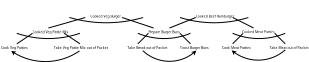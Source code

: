 <?xml version="1.0" encoding="UTF-8"?>
<dia:diagram xmlns:dia="http://www.lysator.liu.se/~alla/dia/">
  <dia:layer name="Background" visible="true" active="true">
    <dia:object type="Standard - Text" version="1" id="O0">
      <dia:attribute name="obj_pos">
        <dia:point val="4.35,6.55"/>
      </dia:attribute>
      <dia:attribute name="obj_bb">
        <dia:rectangle val="4.35,5.91;4.35,6.683"/>
      </dia:attribute>
      <dia:attribute name="text">
        <dia:composite type="text">
          <dia:attribute name="string">
            <dia:string>##</dia:string>
          </dia:attribute>
          <dia:attribute name="font">
            <dia:font family="sans" style="0" name="Helvetica"/>
          </dia:attribute>
          <dia:attribute name="height">
            <dia:real val="0.8"/>
          </dia:attribute>
          <dia:attribute name="pos">
            <dia:point val="4.35,6.55"/>
          </dia:attribute>
          <dia:attribute name="color">
            <dia:color val="#000000"/>
          </dia:attribute>
          <dia:attribute name="alignment">
            <dia:enum val="0"/>
          </dia:attribute>
        </dia:composite>
      </dia:attribute>
      <dia:attribute name="valign">
        <dia:enum val="3"/>
      </dia:attribute>
    </dia:object>
    <dia:object type="Standard - Text" version="1" id="O1">
      <dia:attribute name="obj_pos">
        <dia:point val="-17,9"/>
      </dia:attribute>
      <dia:attribute name="obj_bb">
        <dia:rectangle val="-17,8.36;-10.08,9.133"/>
      </dia:attribute>
      <dia:attribute name="text">
        <dia:composite type="text">
          <dia:attribute name="string">
            <dia:string>#Cooked Beef Hamburger#</dia:string>
          </dia:attribute>
          <dia:attribute name="font">
            <dia:font family="sans" style="0" name="Helvetica"/>
          </dia:attribute>
          <dia:attribute name="height">
            <dia:real val="0.8"/>
          </dia:attribute>
          <dia:attribute name="pos">
            <dia:point val="-17,9"/>
          </dia:attribute>
          <dia:attribute name="color">
            <dia:color val="#000000"/>
          </dia:attribute>
          <dia:attribute name="alignment">
            <dia:enum val="0"/>
          </dia:attribute>
        </dia:composite>
      </dia:attribute>
      <dia:attribute name="valign">
        <dia:enum val="3"/>
      </dia:attribute>
    </dia:object>
    <dia:object type="Standard - Text" version="1" id="O2">
      <dia:attribute name="obj_pos">
        <dia:point val="-37,9"/>
      </dia:attribute>
      <dia:attribute name="obj_bb">
        <dia:rectangle val="-37,8.36;-31.545,9.133"/>
      </dia:attribute>
      <dia:attribute name="text">
        <dia:composite type="text">
          <dia:attribute name="string">
            <dia:string>#Cooked Veg Burger#</dia:string>
          </dia:attribute>
          <dia:attribute name="font">
            <dia:font family="sans" style="0" name="Helvetica"/>
          </dia:attribute>
          <dia:attribute name="height">
            <dia:real val="0.8"/>
          </dia:attribute>
          <dia:attribute name="pos">
            <dia:point val="-37,9"/>
          </dia:attribute>
          <dia:attribute name="color">
            <dia:color val="#000000"/>
          </dia:attribute>
          <dia:attribute name="alignment">
            <dia:enum val="0"/>
          </dia:attribute>
        </dia:composite>
      </dia:attribute>
      <dia:attribute name="valign">
        <dia:enum val="3"/>
      </dia:attribute>
    </dia:object>
    <dia:object type="Standard - Text" version="1" id="O3">
      <dia:attribute name="obj_pos">
        <dia:point val="-8.2,12"/>
      </dia:attribute>
      <dia:attribute name="obj_bb">
        <dia:rectangle val="-8.2,11.36;-2.44,12.133"/>
      </dia:attribute>
      <dia:attribute name="text">
        <dia:composite type="text">
          <dia:attribute name="string">
            <dia:string>#Cooked Meat Patties#</dia:string>
          </dia:attribute>
          <dia:attribute name="font">
            <dia:font family="sans" style="0" name="Helvetica"/>
          </dia:attribute>
          <dia:attribute name="height">
            <dia:real val="0.8"/>
          </dia:attribute>
          <dia:attribute name="pos">
            <dia:point val="-8.2,12"/>
          </dia:attribute>
          <dia:attribute name="color">
            <dia:color val="#000000"/>
          </dia:attribute>
          <dia:attribute name="alignment">
            <dia:enum val="0"/>
          </dia:attribute>
        </dia:composite>
      </dia:attribute>
      <dia:attribute name="valign">
        <dia:enum val="3"/>
      </dia:attribute>
    </dia:object>
    <dia:object type="Standard - Text" version="1" id="O4">
      <dia:attribute name="obj_pos">
        <dia:point val="-20,15"/>
      </dia:attribute>
      <dia:attribute name="obj_bb">
        <dia:rectangle val="-20,14.36;-14.777,15.133"/>
      </dia:attribute>
      <dia:attribute name="text">
        <dia:composite type="text">
          <dia:attribute name="string">
            <dia:string>#Toast Burger Buns#</dia:string>
          </dia:attribute>
          <dia:attribute name="font">
            <dia:font family="sans" style="0" name="Helvetica"/>
          </dia:attribute>
          <dia:attribute name="height">
            <dia:real val="0.8"/>
          </dia:attribute>
          <dia:attribute name="pos">
            <dia:point val="-20,15"/>
          </dia:attribute>
          <dia:attribute name="color">
            <dia:color val="#000000"/>
          </dia:attribute>
          <dia:attribute name="alignment">
            <dia:enum val="0"/>
          </dia:attribute>
        </dia:composite>
      </dia:attribute>
      <dia:attribute name="valign">
        <dia:enum val="3"/>
      </dia:attribute>
    </dia:object>
    <dia:object type="Standard - Text" version="1" id="O5">
      <dia:attribute name="obj_pos">
        <dia:point val="12.75,22.05"/>
      </dia:attribute>
      <dia:attribute name="obj_bb">
        <dia:rectangle val="12.75,21.41;12.75,22.183"/>
      </dia:attribute>
      <dia:attribute name="text">
        <dia:composite type="text">
          <dia:attribute name="string">
            <dia:string>##</dia:string>
          </dia:attribute>
          <dia:attribute name="font">
            <dia:font family="sans" style="0" name="Helvetica"/>
          </dia:attribute>
          <dia:attribute name="height">
            <dia:real val="0.8"/>
          </dia:attribute>
          <dia:attribute name="pos">
            <dia:point val="12.75,22.05"/>
          </dia:attribute>
          <dia:attribute name="color">
            <dia:color val="#000000"/>
          </dia:attribute>
          <dia:attribute name="alignment">
            <dia:enum val="0"/>
          </dia:attribute>
        </dia:composite>
      </dia:attribute>
      <dia:attribute name="valign">
        <dia:enum val="3"/>
      </dia:attribute>
    </dia:object>
    <dia:object type="Standard - Text" version="1" id="O6">
      <dia:attribute name="obj_pos">
        <dia:point val="-3,15"/>
      </dia:attribute>
      <dia:attribute name="obj_bb">
        <dia:rectangle val="-3,14.36;3.882,15.133"/>
      </dia:attribute>
      <dia:attribute name="text">
        <dia:composite type="text">
          <dia:attribute name="string">
            <dia:string>#Take Meat out of Packet#</dia:string>
          </dia:attribute>
          <dia:attribute name="font">
            <dia:font family="sans" style="0" name="Helvetica"/>
          </dia:attribute>
          <dia:attribute name="height">
            <dia:real val="0.8"/>
          </dia:attribute>
          <dia:attribute name="pos">
            <dia:point val="-3,15"/>
          </dia:attribute>
          <dia:attribute name="color">
            <dia:color val="#000000"/>
          </dia:attribute>
          <dia:attribute name="alignment">
            <dia:enum val="0"/>
          </dia:attribute>
        </dia:composite>
      </dia:attribute>
      <dia:attribute name="valign">
        <dia:enum val="3"/>
      </dia:attribute>
    </dia:object>
    <dia:object type="Standard - Text" version="1" id="O7">
      <dia:attribute name="obj_pos">
        <dia:point val="-30,15"/>
      </dia:attribute>
      <dia:attribute name="obj_bb">
        <dia:rectangle val="-30,14.36;-22.863,15.133"/>
      </dia:attribute>
      <dia:attribute name="text">
        <dia:composite type="text">
          <dia:attribute name="string">
            <dia:string>#Take Bread out of Packet#</dia:string>
          </dia:attribute>
          <dia:attribute name="font">
            <dia:font family="sans" style="0" name="Helvetica"/>
          </dia:attribute>
          <dia:attribute name="height">
            <dia:real val="0.8"/>
          </dia:attribute>
          <dia:attribute name="pos">
            <dia:point val="-30,15"/>
          </dia:attribute>
          <dia:attribute name="color">
            <dia:color val="#000000"/>
          </dia:attribute>
          <dia:attribute name="alignment">
            <dia:enum val="0"/>
          </dia:attribute>
        </dia:composite>
      </dia:attribute>
      <dia:attribute name="valign">
        <dia:enum val="3"/>
      </dia:attribute>
    </dia:object>
    <dia:object type="Standard - Text" version="1" id="O8">
      <dia:attribute name="obj_pos">
        <dia:point val="-48,12"/>
      </dia:attribute>
      <dia:attribute name="obj_bb">
        <dia:rectangle val="-48,11.36;-41.672,12.133"/>
      </dia:attribute>
      <dia:attribute name="text">
        <dia:composite type="text">
          <dia:attribute name="string">
            <dia:string>#Cooked Veg Pattie Mix#</dia:string>
          </dia:attribute>
          <dia:attribute name="font">
            <dia:font family="sans" style="0" name="Helvetica"/>
          </dia:attribute>
          <dia:attribute name="height">
            <dia:real val="0.8"/>
          </dia:attribute>
          <dia:attribute name="pos">
            <dia:point val="-48,12"/>
          </dia:attribute>
          <dia:attribute name="color">
            <dia:color val="#000000"/>
          </dia:attribute>
          <dia:attribute name="alignment">
            <dia:enum val="0"/>
          </dia:attribute>
        </dia:composite>
      </dia:attribute>
      <dia:attribute name="valign">
        <dia:enum val="3"/>
      </dia:attribute>
    </dia:object>
    <dia:object type="Standard - Text" version="1" id="O9">
      <dia:attribute name="obj_pos">
        <dia:point val="-12,15"/>
      </dia:attribute>
      <dia:attribute name="obj_bb">
        <dia:rectangle val="-12,14.36;-6.933,15.133"/>
      </dia:attribute>
      <dia:attribute name="text">
        <dia:composite type="text">
          <dia:attribute name="string">
            <dia:string>#Cook Meat Patties#</dia:string>
          </dia:attribute>
          <dia:attribute name="font">
            <dia:font family="sans" style="0" name="Helvetica"/>
          </dia:attribute>
          <dia:attribute name="height">
            <dia:real val="0.8"/>
          </dia:attribute>
          <dia:attribute name="pos">
            <dia:point val="-12,15"/>
          </dia:attribute>
          <dia:attribute name="color">
            <dia:color val="#000000"/>
          </dia:attribute>
          <dia:attribute name="alignment">
            <dia:enum val="0"/>
          </dia:attribute>
        </dia:composite>
      </dia:attribute>
      <dia:attribute name="valign">
        <dia:enum val="3"/>
      </dia:attribute>
    </dia:object>
    <dia:object type="Standard - Text" version="1" id="O10">
      <dia:attribute name="obj_pos">
        <dia:point val="-26,12"/>
      </dia:attribute>
      <dia:attribute name="obj_bb">
        <dia:rectangle val="-26,11.36;-20.157,12.133"/>
      </dia:attribute>
      <dia:attribute name="text">
        <dia:composite type="text">
          <dia:attribute name="string">
            <dia:string>#Prepare Burger Buns#</dia:string>
          </dia:attribute>
          <dia:attribute name="font">
            <dia:font family="sans" style="0" name="Helvetica"/>
          </dia:attribute>
          <dia:attribute name="height">
            <dia:real val="0.8"/>
          </dia:attribute>
          <dia:attribute name="pos">
            <dia:point val="-26,12"/>
          </dia:attribute>
          <dia:attribute name="color">
            <dia:color val="#000000"/>
          </dia:attribute>
          <dia:attribute name="alignment">
            <dia:enum val="0"/>
          </dia:attribute>
        </dia:composite>
      </dia:attribute>
      <dia:attribute name="valign">
        <dia:enum val="3"/>
      </dia:attribute>
    </dia:object>
    <dia:object type="Standard - Text" version="1" id="O11">
      <dia:attribute name="obj_pos">
        <dia:point val="-44,15"/>
      </dia:attribute>
      <dia:attribute name="obj_bb">
        <dia:rectangle val="-44,14.36;-34.462,15.133"/>
      </dia:attribute>
      <dia:attribute name="text">
        <dia:composite type="text">
          <dia:attribute name="string">
            <dia:string>#Take Veg Pattie Mix out of Packet#</dia:string>
          </dia:attribute>
          <dia:attribute name="font">
            <dia:font family="sans" style="0" name="Helvetica"/>
          </dia:attribute>
          <dia:attribute name="height">
            <dia:real val="0.8"/>
          </dia:attribute>
          <dia:attribute name="pos">
            <dia:point val="-44,15"/>
          </dia:attribute>
          <dia:attribute name="color">
            <dia:color val="#000000"/>
          </dia:attribute>
          <dia:attribute name="alignment">
            <dia:enum val="0"/>
          </dia:attribute>
        </dia:composite>
      </dia:attribute>
      <dia:attribute name="valign">
        <dia:enum val="3"/>
      </dia:attribute>
    </dia:object>
    <dia:object type="Standard - Text" version="1" id="O12">
      <dia:attribute name="obj_pos">
        <dia:point val="-15.322,19.211"/>
      </dia:attribute>
      <dia:attribute name="obj_bb">
        <dia:rectangle val="-15.322,18.571;-15.322,19.343"/>
      </dia:attribute>
      <dia:attribute name="text">
        <dia:composite type="text">
          <dia:attribute name="string">
            <dia:string>##</dia:string>
          </dia:attribute>
          <dia:attribute name="font">
            <dia:font family="sans" style="0" name="Helvetica"/>
          </dia:attribute>
          <dia:attribute name="height">
            <dia:real val="0.8"/>
          </dia:attribute>
          <dia:attribute name="pos">
            <dia:point val="-15.322,19.211"/>
          </dia:attribute>
          <dia:attribute name="color">
            <dia:color val="#000000"/>
          </dia:attribute>
          <dia:attribute name="alignment">
            <dia:enum val="0"/>
          </dia:attribute>
        </dia:composite>
      </dia:attribute>
      <dia:attribute name="valign">
        <dia:enum val="3"/>
      </dia:attribute>
    </dia:object>
    <dia:object type="Standard - Text" version="1" id="O13">
      <dia:attribute name="obj_pos">
        <dia:point val="-54,15"/>
      </dia:attribute>
      <dia:attribute name="obj_bb">
        <dia:rectangle val="-54,14.36;-49.237,15.133"/>
      </dia:attribute>
      <dia:attribute name="text">
        <dia:composite type="text">
          <dia:attribute name="string">
            <dia:string>#Cook Veg Patties#</dia:string>
          </dia:attribute>
          <dia:attribute name="font">
            <dia:font family="sans" style="0" name="Helvetica"/>
          </dia:attribute>
          <dia:attribute name="height">
            <dia:real val="0.8"/>
          </dia:attribute>
          <dia:attribute name="pos">
            <dia:point val="-54,15"/>
          </dia:attribute>
          <dia:attribute name="color">
            <dia:color val="#000000"/>
          </dia:attribute>
          <dia:attribute name="alignment">
            <dia:enum val="0"/>
          </dia:attribute>
        </dia:composite>
      </dia:attribute>
      <dia:attribute name="valign">
        <dia:enum val="3"/>
      </dia:attribute>
    </dia:object>
    <dia:object type="Standard - Line" version="0" id="O14">
      <dia:attribute name="obj_pos">
        <dia:point val="-48,12"/>
      </dia:attribute>
      <dia:attribute name="obj_bb">
        <dia:rectangle val="-51.069,11.931;-47.931,14.069"/>
      </dia:attribute>
      <dia:attribute name="conn_endpoints">
        <dia:point val="-48,12"/>
        <dia:point val="-51,14"/>
      </dia:attribute>
      <dia:attribute name="numcp">
        <dia:int val="1"/>
      </dia:attribute>
    </dia:object>
    <dia:object type="Standard - Line" version="0" id="O15">
      <dia:attribute name="obj_pos">
        <dia:point val="-42,12"/>
      </dia:attribute>
      <dia:attribute name="obj_bb">
        <dia:rectangle val="-42.069,11.931;-38.931,14.069"/>
      </dia:attribute>
      <dia:attribute name="conn_endpoints">
        <dia:point val="-42,12"/>
        <dia:point val="-39,14"/>
      </dia:attribute>
      <dia:attribute name="numcp">
        <dia:int val="1"/>
      </dia:attribute>
    </dia:object>
    <dia:object type="Standard - Line" version="0" id="O16">
      <dia:attribute name="obj_pos">
        <dia:point val="-26,12"/>
      </dia:attribute>
      <dia:attribute name="obj_bb">
        <dia:rectangle val="-28.071,11.929;-25.929,14.071"/>
      </dia:attribute>
      <dia:attribute name="conn_endpoints">
        <dia:point val="-26,12"/>
        <dia:point val="-28,14"/>
      </dia:attribute>
      <dia:attribute name="numcp">
        <dia:int val="1"/>
      </dia:attribute>
    </dia:object>
    <dia:object type="Standard - Line" version="0" id="O17">
      <dia:attribute name="obj_pos">
        <dia:point val="-20,12"/>
      </dia:attribute>
      <dia:attribute name="obj_bb">
        <dia:rectangle val="-20.071,11.929;-17.929,14.071"/>
      </dia:attribute>
      <dia:attribute name="conn_endpoints">
        <dia:point val="-20,12"/>
        <dia:point val="-18,14"/>
      </dia:attribute>
      <dia:attribute name="numcp">
        <dia:int val="1"/>
      </dia:attribute>
    </dia:object>
    <dia:object type="Standard - Line" version="0" id="O18">
      <dia:attribute name="obj_pos">
        <dia:point val="-8,12"/>
      </dia:attribute>
      <dia:attribute name="obj_bb">
        <dia:rectangle val="-10.071,11.929;-7.929,14.071"/>
      </dia:attribute>
      <dia:attribute name="conn_endpoints">
        <dia:point val="-8,12"/>
        <dia:point val="-10,14"/>
      </dia:attribute>
      <dia:attribute name="numcp">
        <dia:int val="1"/>
      </dia:attribute>
    </dia:object>
    <dia:object type="Standard - Line" version="0" id="O19">
      <dia:attribute name="obj_pos">
        <dia:point val="-17,9"/>
      </dia:attribute>
      <dia:attribute name="obj_bb">
        <dia:rectangle val="-22.065,8.935;-16.935,11.065"/>
      </dia:attribute>
      <dia:attribute name="conn_endpoints">
        <dia:point val="-17,9"/>
        <dia:point val="-22,11"/>
      </dia:attribute>
      <dia:attribute name="numcp">
        <dia:int val="1"/>
      </dia:attribute>
    </dia:object>
    <dia:object type="Standard - Line" version="0" id="O20">
      <dia:attribute name="obj_pos">
        <dia:point val="-31,9"/>
      </dia:attribute>
      <dia:attribute name="obj_bb">
        <dia:rectangle val="-31.063,8.937;-24.937,11.063"/>
      </dia:attribute>
      <dia:attribute name="conn_endpoints">
        <dia:point val="-31,9"/>
        <dia:point val="-25,11"/>
      </dia:attribute>
      <dia:attribute name="numcp">
        <dia:int val="1"/>
      </dia:attribute>
    </dia:object>
    <dia:object type="Standard - Line" version="0" id="O21">
      <dia:attribute name="obj_pos">
        <dia:point val="-38,9"/>
      </dia:attribute>
      <dia:attribute name="obj_bb">
        <dia:rectangle val="-45.062,8.938;-37.938,11.062"/>
      </dia:attribute>
      <dia:attribute name="conn_endpoints">
        <dia:point val="-38,9"/>
        <dia:point val="-45,11"/>
      </dia:attribute>
      <dia:attribute name="numcp">
        <dia:int val="1"/>
      </dia:attribute>
    </dia:object>
    <dia:object type="Standard - Line" version="0" id="O22">
      <dia:attribute name="obj_pos">
        <dia:point val="-2,12"/>
      </dia:attribute>
      <dia:attribute name="obj_bb">
        <dia:rectangle val="-2.071,11.929;0.071,14.071"/>
      </dia:attribute>
      <dia:attribute name="conn_endpoints">
        <dia:point val="-2,12"/>
        <dia:point val="0,14"/>
      </dia:attribute>
      <dia:attribute name="numcp">
        <dia:int val="1"/>
      </dia:attribute>
    </dia:object>
    <dia:object type="Standard - Line" version="0" id="O23">
      <dia:attribute name="obj_pos">
        <dia:point val="-10,9"/>
      </dia:attribute>
      <dia:attribute name="obj_bb">
        <dia:rectangle val="-10.067,8.933;-5.933,11.067"/>
      </dia:attribute>
      <dia:attribute name="conn_endpoints">
        <dia:point val="-10,9"/>
        <dia:point val="-6,11"/>
      </dia:attribute>
      <dia:attribute name="numcp">
        <dia:int val="1"/>
      </dia:attribute>
    </dia:object>
    <dia:object type="Standard - Arc" version="0" id="O24">
      <dia:attribute name="obj_pos">
        <dia:point val="-41,9"/>
      </dia:attribute>
      <dia:attribute name="obj_bb">
        <dia:rectangle val="-41.05,8.95;-26.95,10.05"/>
      </dia:attribute>
      <dia:attribute name="conn_endpoints">
        <dia:point val="-41,9"/>
        <dia:point val="-27,9"/>
      </dia:attribute>
      <dia:attribute name="curve_distance">
        <dia:real val="1"/>
      </dia:attribute>
      <dia:attribute name="line_width">
        <dia:real val="0.1"/>
      </dia:attribute>
    </dia:object>
    <dia:object type="Standard - Arc" version="0" id="O25">
      <dia:attribute name="obj_pos">
        <dia:point val="-51,12"/>
      </dia:attribute>
      <dia:attribute name="obj_bb">
        <dia:rectangle val="-51.05,11.95;-38.95,13.05"/>
      </dia:attribute>
      <dia:attribute name="conn_endpoints">
        <dia:point val="-51,12"/>
        <dia:point val="-39,12"/>
      </dia:attribute>
      <dia:attribute name="curve_distance">
        <dia:real val="1"/>
      </dia:attribute>
      <dia:attribute name="line_width">
        <dia:real val="0.1"/>
      </dia:attribute>
    </dia:object>
    <dia:object type="Standard - Arc" version="0" id="O26">
      <dia:attribute name="obj_pos">
        <dia:point val="-28,12"/>
      </dia:attribute>
      <dia:attribute name="obj_bb">
        <dia:rectangle val="-28.05,11.95;-17.95,13.05"/>
      </dia:attribute>
      <dia:attribute name="conn_endpoints">
        <dia:point val="-28,12"/>
        <dia:point val="-18,12"/>
      </dia:attribute>
      <dia:attribute name="curve_distance">
        <dia:real val="1"/>
      </dia:attribute>
      <dia:attribute name="line_width">
        <dia:real val="0.1"/>
      </dia:attribute>
    </dia:object>
    <dia:object type="Standard - Arc" version="0" id="O27">
      <dia:attribute name="obj_pos">
        <dia:point val="-10,12"/>
      </dia:attribute>
      <dia:attribute name="obj_bb">
        <dia:rectangle val="-10.05,11.95;0.05,13.05"/>
      </dia:attribute>
      <dia:attribute name="conn_endpoints">
        <dia:point val="-10,12"/>
        <dia:point val="0,12"/>
      </dia:attribute>
      <dia:attribute name="curve_distance">
        <dia:real val="1"/>
      </dia:attribute>
      <dia:attribute name="line_width">
        <dia:real val="0.1"/>
      </dia:attribute>
    </dia:object>
    <dia:object type="Standard - Arc" version="0" id="O28">
      <dia:attribute name="obj_pos">
        <dia:point val="-20,9"/>
      </dia:attribute>
      <dia:attribute name="obj_bb">
        <dia:rectangle val="-20.05,8.95;-6.95,10.05"/>
      </dia:attribute>
      <dia:attribute name="conn_endpoints">
        <dia:point val="-20,9"/>
        <dia:point val="-7,9"/>
      </dia:attribute>
      <dia:attribute name="curve_distance">
        <dia:real val="1"/>
      </dia:attribute>
      <dia:attribute name="line_width">
        <dia:real val="0.1"/>
      </dia:attribute>
    </dia:object>
    <dia:object type="Standard - Arc" version="0" id="O29">
      <dia:attribute name="obj_pos">
        <dia:point val="-39.087,15.35"/>
      </dia:attribute>
      <dia:attribute name="obj_bb">
        <dia:rectangle val="-52.038,15.3;-39.037,17.425"/>
      </dia:attribute>
      <dia:attribute name="conn_endpoints">
        <dia:point val="-39.087,15.35"/>
        <dia:point val="-51.987,15.4"/>
      </dia:attribute>
      <dia:attribute name="curve_distance">
        <dia:real val="-2"/>
      </dia:attribute>
      <dia:attribute name="end_arrow">
        <dia:enum val="22"/>
      </dia:attribute>
      <dia:attribute name="end_arrow_length">
        <dia:real val="0.5"/>
      </dia:attribute>
      <dia:attribute name="end_arrow_width">
        <dia:real val="0.5"/>
      </dia:attribute>
    </dia:object>
    <dia:object type="Standard - Arc" version="0" id="O30">
      <dia:attribute name="obj_pos">
        <dia:point val="-27.062,15.3"/>
      </dia:attribute>
      <dia:attribute name="obj_bb">
        <dia:rectangle val="-27.113,15.25;-16.912,17.375"/>
      </dia:attribute>
      <dia:attribute name="conn_endpoints">
        <dia:point val="-27.062,15.3"/>
        <dia:point val="-16.962,15.35"/>
      </dia:attribute>
      <dia:attribute name="curve_distance">
        <dia:real val="2"/>
      </dia:attribute>
      <dia:attribute name="end_arrow">
        <dia:enum val="22"/>
      </dia:attribute>
      <dia:attribute name="end_arrow_length">
        <dia:real val="0.5"/>
      </dia:attribute>
      <dia:attribute name="end_arrow_width">
        <dia:real val="0.5"/>
      </dia:attribute>
    </dia:object>
    <dia:object type="Standard - Arc" version="0" id="O31">
      <dia:attribute name="obj_pos">
        <dia:point val="0.0,15.15"/>
      </dia:attribute>
      <dia:attribute name="obj_bb">
        <dia:rectangle val="-10.151,15.099;0.051,17.154"/>
      </dia:attribute>
      <dia:attribute name="conn_endpoints">
        <dia:point val="0.0,15.15"/>
        <dia:point val="-10.1,15.3"/>
      </dia:attribute>
      <dia:attribute name="curve_distance">
        <dia:real val="-1.879"/>
      </dia:attribute>
      <dia:attribute name="end_arrow">
        <dia:enum val="22"/>
      </dia:attribute>
      <dia:attribute name="end_arrow_length">
        <dia:real val="0.5"/>
      </dia:attribute>
      <dia:attribute name="end_arrow_width">
        <dia:real val="0.5"/>
      </dia:attribute>
    </dia:object>
  </dia:layer>
</dia:diagram>
